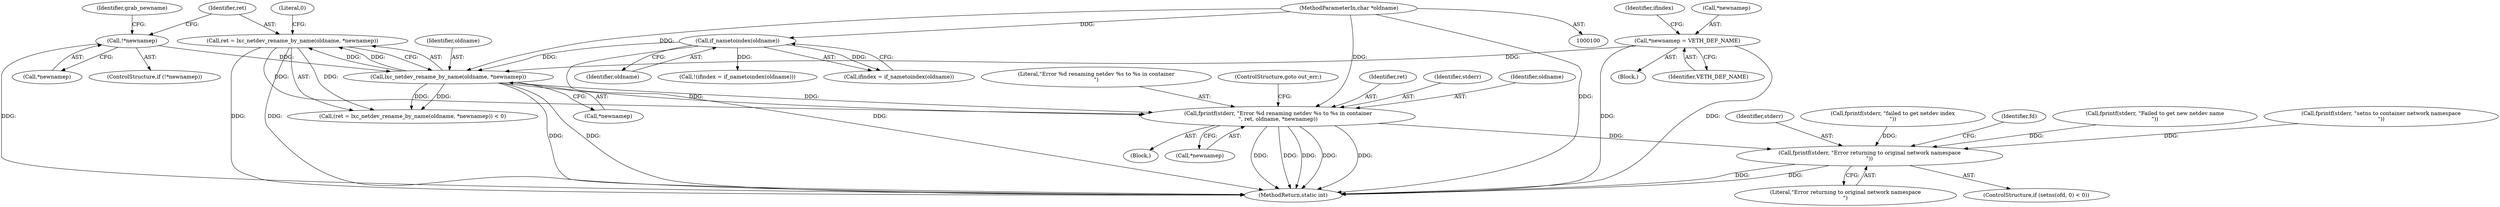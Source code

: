 digraph "1_lxc_16af238036a5464ae8f2420ed3af214f0de875f9@API" {
"1000209" [label="(Call,fprintf(stderr, \"Error %d renaming netdev %s to %s in container\n\", ret, oldname, *newnamep))"];
"1000201" [label="(Call,ret = lxc_netdev_rename_by_name(oldname, *newnamep))"];
"1000203" [label="(Call,lxc_netdev_rename_by_name(oldname, *newnamep))"];
"1000192" [label="(Call,if_nametoindex(oldname))"];
"1000102" [label="(MethodParameterIn,char *oldname)"];
"1000177" [label="(Call,!*newnamep)"];
"1000184" [label="(Call,*newnamep = VETH_DEF_NAME)"];
"1000277" [label="(Call,fprintf(stderr, \"Error returning to original network namespace\n\"))"];
"1000193" [label="(Identifier,oldname)"];
"1000195" [label="(Call,fprintf(stderr, \"failed to get netdev index\n\"))"];
"1000208" [label="(Block,)"];
"1000204" [label="(Identifier,oldname)"];
"1000185" [label="(Call,*newnamep)"];
"1000211" [label="(Literal,\"Error %d renaming netdev %s to %s in container\n\")"];
"1000277" [label="(Call,fprintf(stderr, \"Error returning to original network namespace\n\"))"];
"1000187" [label="(Identifier,VETH_DEF_NAME)"];
"1000216" [label="(ControlStructure,goto out_err;)"];
"1000282" [label="(Identifier,fd)"];
"1000178" [label="(Call,*newnamep)"];
"1000231" [label="(Call,fprintf(stderr, \"Failed to get new netdev name\n\"))"];
"1000201" [label="(Call,ret = lxc_netdev_rename_by_name(oldname, *newnamep))"];
"1000177" [label="(Call,!*newnamep)"];
"1000180" [label="(Block,)"];
"1000202" [label="(Identifier,ret)"];
"1000271" [label="(ControlStructure,if (setns(ofd, 0) < 0))"];
"1000176" [label="(ControlStructure,if (!*newnamep))"];
"1000205" [label="(Call,*newnamep)"];
"1000209" [label="(Call,fprintf(stderr, \"Error %d renaming netdev %s to %s in container\n\", ret, oldname, *newnamep))"];
"1000200" [label="(Call,(ret = lxc_netdev_rename_by_name(oldname, *newnamep)) < 0)"];
"1000214" [label="(Call,*newnamep)"];
"1000102" [label="(MethodParameterIn,char *oldname)"];
"1000212" [label="(Identifier,ret)"];
"1000210" [label="(Identifier,stderr)"];
"1000184" [label="(Call,*newnamep = VETH_DEF_NAME)"];
"1000213" [label="(Identifier,oldname)"];
"1000182" [label="(Identifier,grab_newname)"];
"1000203" [label="(Call,lxc_netdev_rename_by_name(oldname, *newnamep))"];
"1000166" [label="(Call,fprintf(stderr, \"setns to container network namespace\n\"))"];
"1000189" [label="(Call,!(ifindex = if_nametoindex(oldname)))"];
"1000191" [label="(Identifier,ifindex)"];
"1000190" [label="(Call,ifindex = if_nametoindex(oldname))"];
"1000192" [label="(Call,if_nametoindex(oldname))"];
"1000207" [label="(Literal,0)"];
"1000278" [label="(Identifier,stderr)"];
"1000279" [label="(Literal,\"Error returning to original network namespace\n\")"];
"1000289" [label="(MethodReturn,static int)"];
"1000209" -> "1000208"  [label="AST: "];
"1000209" -> "1000214"  [label="CFG: "];
"1000210" -> "1000209"  [label="AST: "];
"1000211" -> "1000209"  [label="AST: "];
"1000212" -> "1000209"  [label="AST: "];
"1000213" -> "1000209"  [label="AST: "];
"1000214" -> "1000209"  [label="AST: "];
"1000216" -> "1000209"  [label="CFG: "];
"1000209" -> "1000289"  [label="DDG: "];
"1000209" -> "1000289"  [label="DDG: "];
"1000209" -> "1000289"  [label="DDG: "];
"1000209" -> "1000289"  [label="DDG: "];
"1000209" -> "1000289"  [label="DDG: "];
"1000201" -> "1000209"  [label="DDG: "];
"1000203" -> "1000209"  [label="DDG: "];
"1000203" -> "1000209"  [label="DDG: "];
"1000102" -> "1000209"  [label="DDG: "];
"1000209" -> "1000277"  [label="DDG: "];
"1000201" -> "1000200"  [label="AST: "];
"1000201" -> "1000203"  [label="CFG: "];
"1000202" -> "1000201"  [label="AST: "];
"1000203" -> "1000201"  [label="AST: "];
"1000207" -> "1000201"  [label="CFG: "];
"1000201" -> "1000289"  [label="DDG: "];
"1000201" -> "1000289"  [label="DDG: "];
"1000201" -> "1000200"  [label="DDG: "];
"1000203" -> "1000201"  [label="DDG: "];
"1000203" -> "1000201"  [label="DDG: "];
"1000203" -> "1000205"  [label="CFG: "];
"1000204" -> "1000203"  [label="AST: "];
"1000205" -> "1000203"  [label="AST: "];
"1000203" -> "1000289"  [label="DDG: "];
"1000203" -> "1000289"  [label="DDG: "];
"1000203" -> "1000200"  [label="DDG: "];
"1000203" -> "1000200"  [label="DDG: "];
"1000192" -> "1000203"  [label="DDG: "];
"1000102" -> "1000203"  [label="DDG: "];
"1000177" -> "1000203"  [label="DDG: "];
"1000184" -> "1000203"  [label="DDG: "];
"1000192" -> "1000190"  [label="AST: "];
"1000192" -> "1000193"  [label="CFG: "];
"1000193" -> "1000192"  [label="AST: "];
"1000190" -> "1000192"  [label="CFG: "];
"1000192" -> "1000289"  [label="DDG: "];
"1000192" -> "1000189"  [label="DDG: "];
"1000192" -> "1000190"  [label="DDG: "];
"1000102" -> "1000192"  [label="DDG: "];
"1000102" -> "1000100"  [label="AST: "];
"1000102" -> "1000289"  [label="DDG: "];
"1000177" -> "1000176"  [label="AST: "];
"1000177" -> "1000178"  [label="CFG: "];
"1000178" -> "1000177"  [label="AST: "];
"1000182" -> "1000177"  [label="CFG: "];
"1000202" -> "1000177"  [label="CFG: "];
"1000177" -> "1000289"  [label="DDG: "];
"1000184" -> "1000180"  [label="AST: "];
"1000184" -> "1000187"  [label="CFG: "];
"1000185" -> "1000184"  [label="AST: "];
"1000187" -> "1000184"  [label="AST: "];
"1000191" -> "1000184"  [label="CFG: "];
"1000184" -> "1000289"  [label="DDG: "];
"1000184" -> "1000289"  [label="DDG: "];
"1000277" -> "1000271"  [label="AST: "];
"1000277" -> "1000279"  [label="CFG: "];
"1000278" -> "1000277"  [label="AST: "];
"1000279" -> "1000277"  [label="AST: "];
"1000282" -> "1000277"  [label="CFG: "];
"1000277" -> "1000289"  [label="DDG: "];
"1000277" -> "1000289"  [label="DDG: "];
"1000166" -> "1000277"  [label="DDG: "];
"1000231" -> "1000277"  [label="DDG: "];
"1000195" -> "1000277"  [label="DDG: "];
}
